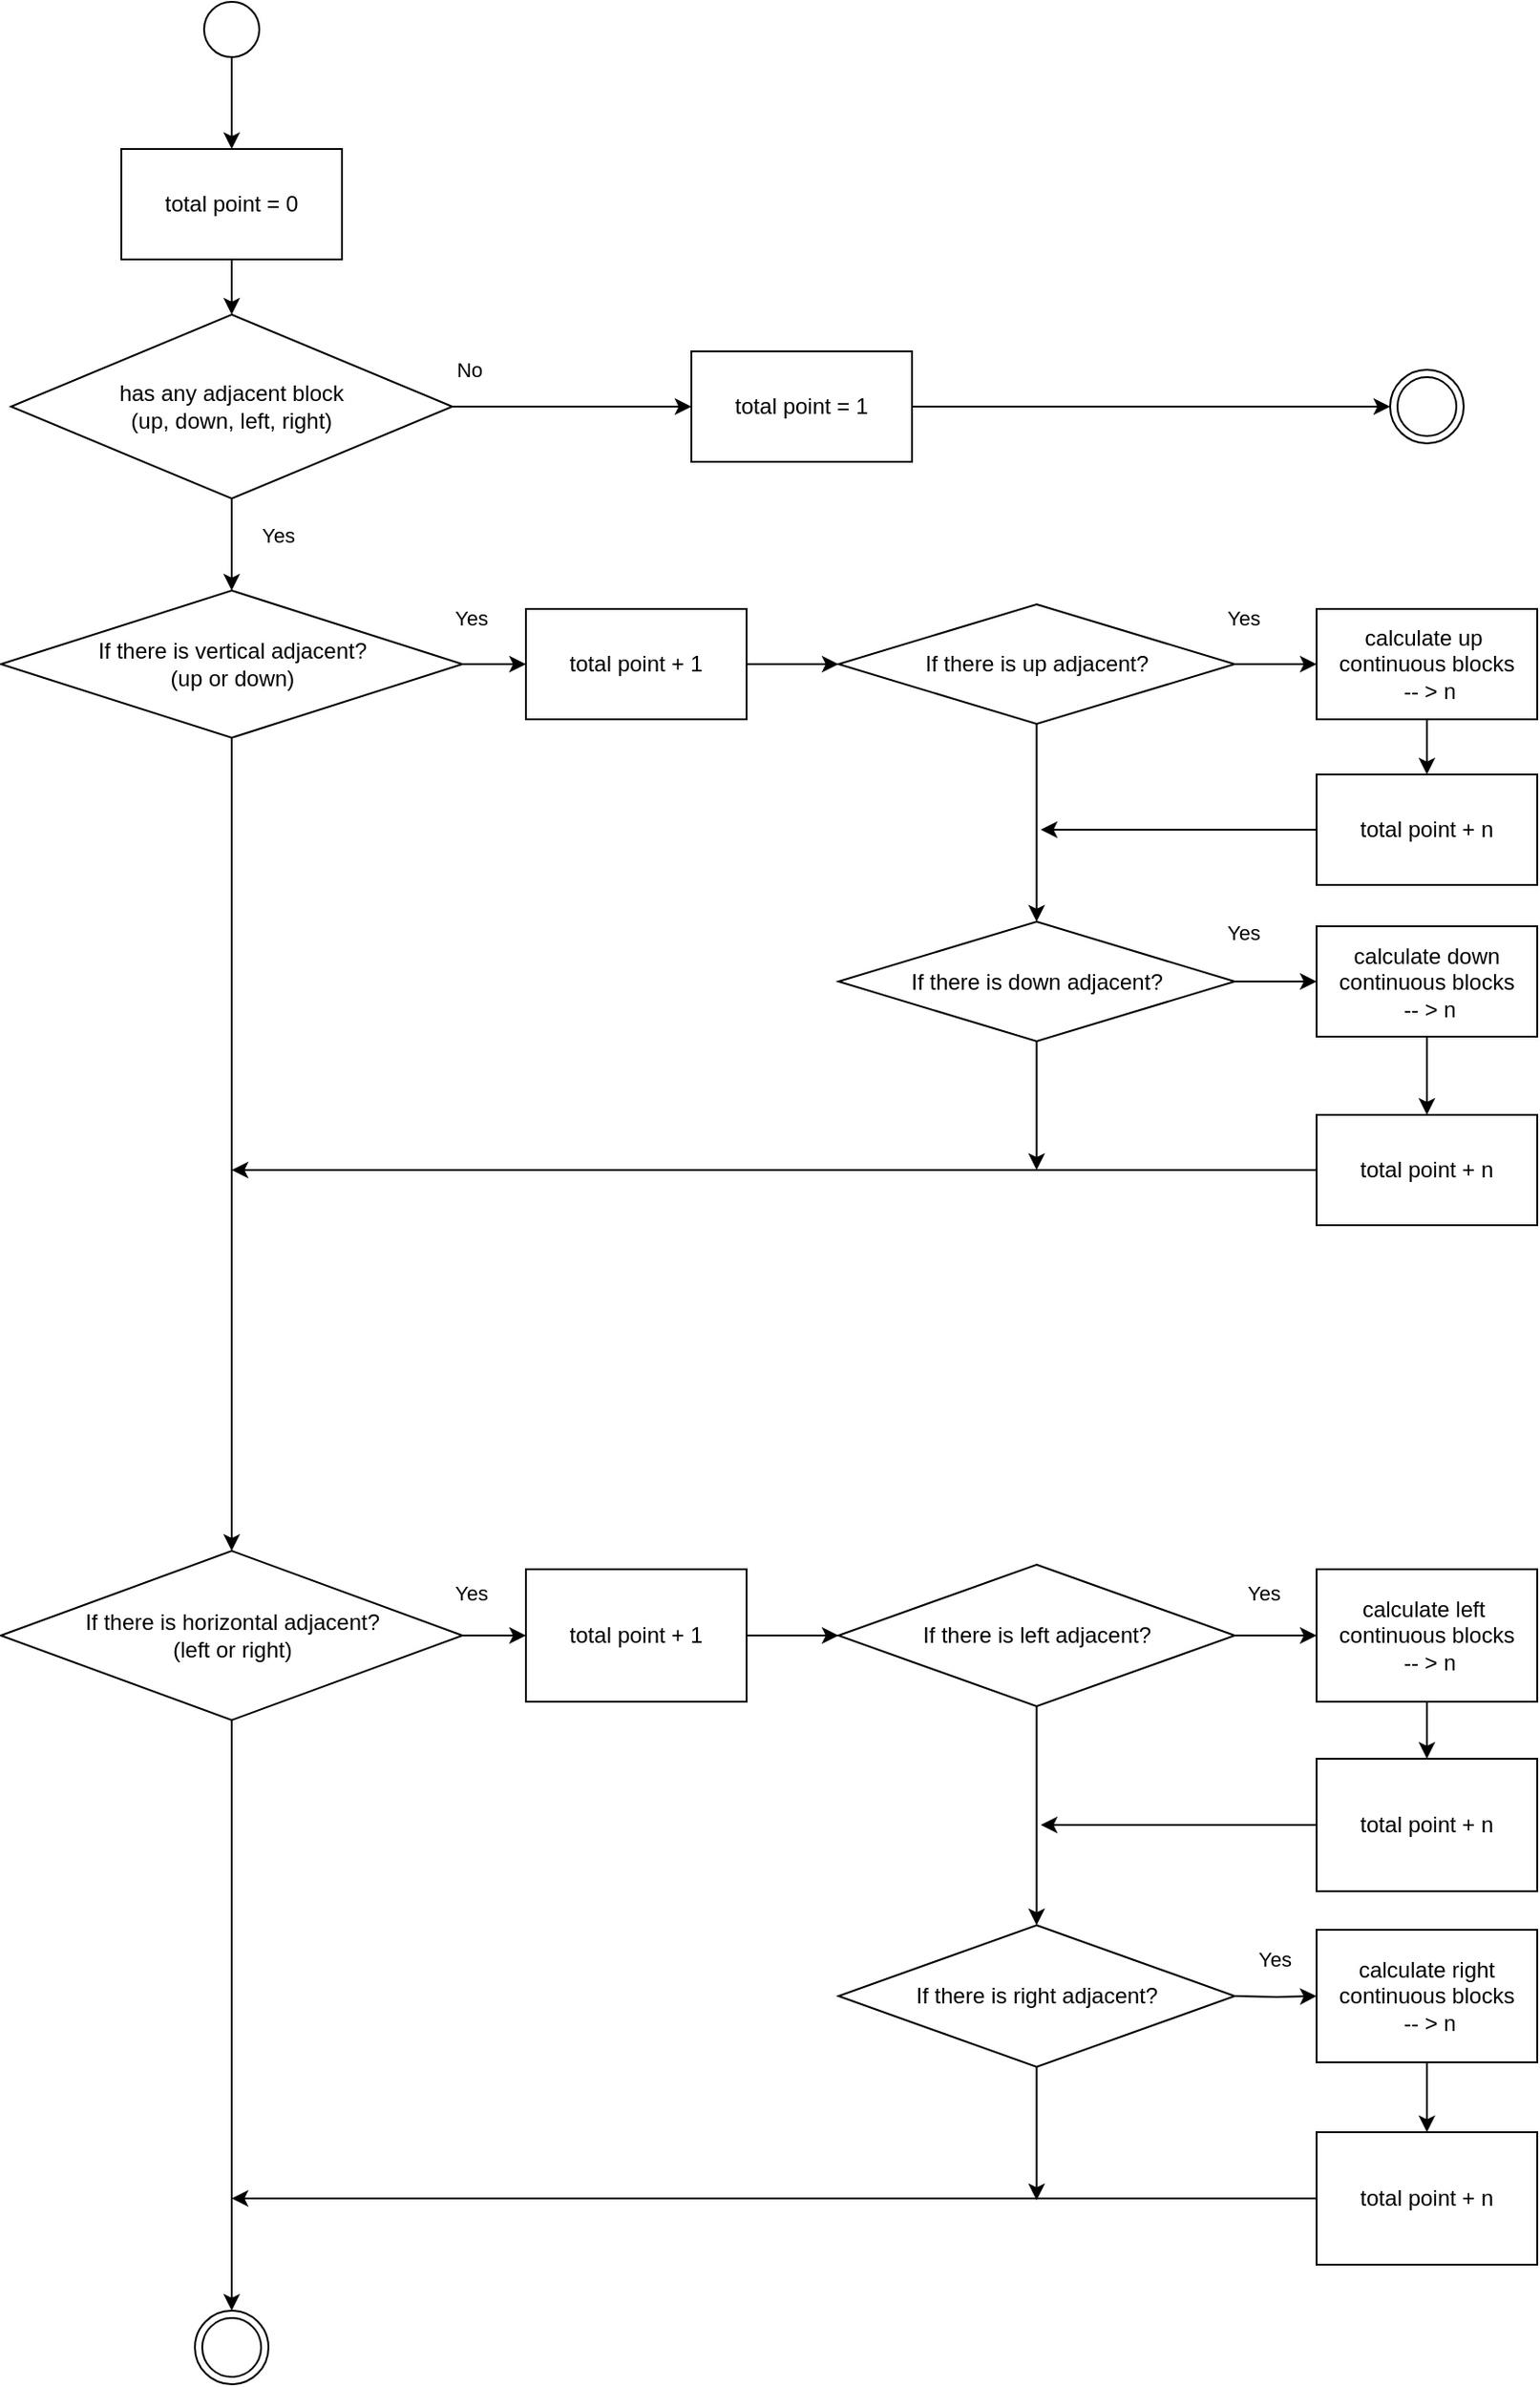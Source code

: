 <mxfile version="16.5.3" type="github">
  <diagram id="C5RBs43oDa-KdzZeNtuy" name="Page-1">
    <mxGraphModel dx="1451" dy="906" grid="1" gridSize="10" guides="1" tooltips="1" connect="1" arrows="1" fold="1" page="1" pageScale="1" pageWidth="1169" pageHeight="827" math="0" shadow="0">
      <root>
        <mxCell id="WIyWlLk6GJQsqaUBKTNV-0" />
        <mxCell id="WIyWlLk6GJQsqaUBKTNV-1" parent="WIyWlLk6GJQsqaUBKTNV-0" />
        <mxCell id="rhr_RA5fy2N263FaqUiL-4" value="" style="edgeStyle=orthogonalEdgeStyle;rounded=0;orthogonalLoop=1;jettySize=auto;html=1;entryX=0.5;entryY=0;entryDx=0;entryDy=0;" parent="WIyWlLk6GJQsqaUBKTNV-1" source="rhr_RA5fy2N263FaqUiL-0" target="rhr_RA5fy2N263FaqUiL-22" edge="1">
          <mxGeometry relative="1" as="geometry">
            <mxPoint x="265.5" y="245" as="targetPoint" />
          </mxGeometry>
        </mxCell>
        <mxCell id="rhr_RA5fy2N263FaqUiL-0" value="" style="ellipse;whiteSpace=wrap;html=1;" parent="WIyWlLk6GJQsqaUBKTNV-1" vertex="1">
          <mxGeometry x="185" y="75" width="30" height="30" as="geometry" />
        </mxCell>
        <mxCell id="rhr_RA5fy2N263FaqUiL-9" value="No" style="edgeStyle=orthogonalEdgeStyle;rounded=0;orthogonalLoop=1;jettySize=auto;html=1;" parent="WIyWlLk6GJQsqaUBKTNV-1" source="rhr_RA5fy2N263FaqUiL-5" target="rhr_RA5fy2N263FaqUiL-8" edge="1">
          <mxGeometry x="-0.871" y="20" relative="1" as="geometry">
            <mxPoint as="offset" />
          </mxGeometry>
        </mxCell>
        <mxCell id="rhr_RA5fy2N263FaqUiL-5" value="&lt;span&gt;has any adjacent block&lt;/span&gt;&lt;br&gt;&lt;span&gt;(up, down, left, right)&lt;/span&gt;" style="rhombus;whiteSpace=wrap;html=1;" parent="WIyWlLk6GJQsqaUBKTNV-1" vertex="1">
          <mxGeometry x="80" y="245" width="240" height="100" as="geometry" />
        </mxCell>
        <mxCell id="1CbmaMdHWTCuQY5xaJVL-36" style="edgeStyle=orthogonalEdgeStyle;rounded=0;orthogonalLoop=1;jettySize=auto;html=1;entryX=0;entryY=0.5;entryDx=0;entryDy=0;" parent="WIyWlLk6GJQsqaUBKTNV-1" source="rhr_RA5fy2N263FaqUiL-8" target="1CbmaMdHWTCuQY5xaJVL-35" edge="1">
          <mxGeometry relative="1" as="geometry" />
        </mxCell>
        <mxCell id="rhr_RA5fy2N263FaqUiL-8" value="total point = 1" style="whiteSpace=wrap;html=1;" parent="WIyWlLk6GJQsqaUBKTNV-1" vertex="1">
          <mxGeometry x="450" y="265" width="120" height="60" as="geometry" />
        </mxCell>
        <mxCell id="rhr_RA5fy2N263FaqUiL-17" value="Yes" style="edgeStyle=orthogonalEdgeStyle;rounded=0;orthogonalLoop=1;jettySize=auto;html=1;exitX=0.5;exitY=1;exitDx=0;exitDy=0;" parent="WIyWlLk6GJQsqaUBKTNV-1" source="rhr_RA5fy2N263FaqUiL-5" target="rhr_RA5fy2N263FaqUiL-16" edge="1">
          <mxGeometry x="-0.2" y="25" relative="1" as="geometry">
            <mxPoint x="265.5" y="445" as="sourcePoint" />
            <mxPoint as="offset" />
          </mxGeometry>
        </mxCell>
        <mxCell id="rhr_RA5fy2N263FaqUiL-28" value="Yes" style="edgeStyle=orthogonalEdgeStyle;rounded=0;orthogonalLoop=1;jettySize=auto;html=1;" parent="WIyWlLk6GJQsqaUBKTNV-1" source="rhr_RA5fy2N263FaqUiL-16" target="rhr_RA5fy2N263FaqUiL-27" edge="1">
          <mxGeometry x="-0.792" y="25" relative="1" as="geometry">
            <mxPoint as="offset" />
          </mxGeometry>
        </mxCell>
        <mxCell id="1CbmaMdHWTCuQY5xaJVL-10" style="edgeStyle=orthogonalEdgeStyle;rounded=0;orthogonalLoop=1;jettySize=auto;html=1;" parent="WIyWlLk6GJQsqaUBKTNV-1" source="rhr_RA5fy2N263FaqUiL-16" target="rhr_RA5fy2N263FaqUiL-18" edge="1">
          <mxGeometry relative="1" as="geometry" />
        </mxCell>
        <mxCell id="rhr_RA5fy2N263FaqUiL-16" value="If there is vertical adjacent?&lt;br&gt;(up or down)" style="rhombus;whiteSpace=wrap;html=1;" parent="WIyWlLk6GJQsqaUBKTNV-1" vertex="1">
          <mxGeometry x="74.5" y="395" width="251" height="80" as="geometry" />
        </mxCell>
        <mxCell id="1CbmaMdHWTCuQY5xaJVL-28" value="Yes" style="edgeStyle=orthogonalEdgeStyle;rounded=0;orthogonalLoop=1;jettySize=auto;html=1;" parent="WIyWlLk6GJQsqaUBKTNV-1" source="rhr_RA5fy2N263FaqUiL-18" target="1CbmaMdHWTCuQY5xaJVL-14" edge="1">
          <mxGeometry x="-0.793" y="23" relative="1" as="geometry">
            <mxPoint as="offset" />
          </mxGeometry>
        </mxCell>
        <mxCell id="1CbmaMdHWTCuQY5xaJVL-29" style="edgeStyle=orthogonalEdgeStyle;rounded=0;orthogonalLoop=1;jettySize=auto;html=1;entryX=0.5;entryY=0;entryDx=0;entryDy=0;" parent="WIyWlLk6GJQsqaUBKTNV-1" source="rhr_RA5fy2N263FaqUiL-18" target="1CbmaMdHWTCuQY5xaJVL-33" edge="1">
          <mxGeometry relative="1" as="geometry">
            <mxPoint x="200.0" y="1324.5" as="targetPoint" />
          </mxGeometry>
        </mxCell>
        <mxCell id="rhr_RA5fy2N263FaqUiL-18" value="If there is&amp;nbsp;horizontal adjacent?&lt;br&gt;(left or right)" style="rhombus;whiteSpace=wrap;html=1;" parent="WIyWlLk6GJQsqaUBKTNV-1" vertex="1">
          <mxGeometry x="74.5" y="917" width="251" height="92" as="geometry" />
        </mxCell>
        <mxCell id="rhr_RA5fy2N263FaqUiL-26" value="" style="edgeStyle=orthogonalEdgeStyle;rounded=0;orthogonalLoop=1;jettySize=auto;html=1;" parent="WIyWlLk6GJQsqaUBKTNV-1" source="rhr_RA5fy2N263FaqUiL-22" target="rhr_RA5fy2N263FaqUiL-5" edge="1">
          <mxGeometry relative="1" as="geometry" />
        </mxCell>
        <mxCell id="rhr_RA5fy2N263FaqUiL-22" value="total point = 0" style="whiteSpace=wrap;html=1;" parent="WIyWlLk6GJQsqaUBKTNV-1" vertex="1">
          <mxGeometry x="140" y="155" width="120" height="60" as="geometry" />
        </mxCell>
        <mxCell id="1CbmaMdHWTCuQY5xaJVL-0" value="" style="edgeStyle=orthogonalEdgeStyle;rounded=0;orthogonalLoop=1;jettySize=auto;html=1;" parent="WIyWlLk6GJQsqaUBKTNV-1" source="rhr_RA5fy2N263FaqUiL-27" target="rhr_RA5fy2N263FaqUiL-31" edge="1">
          <mxGeometry relative="1" as="geometry" />
        </mxCell>
        <mxCell id="rhr_RA5fy2N263FaqUiL-27" value="&lt;span&gt;total point + 1&lt;/span&gt;" style="whiteSpace=wrap;html=1;" parent="WIyWlLk6GJQsqaUBKTNV-1" vertex="1">
          <mxGeometry x="360" y="405" width="120" height="60" as="geometry" />
        </mxCell>
        <mxCell id="1CbmaMdHWTCuQY5xaJVL-1" value="Yes" style="edgeStyle=orthogonalEdgeStyle;rounded=0;orthogonalLoop=1;jettySize=auto;html=1;" parent="WIyWlLk6GJQsqaUBKTNV-1" source="rhr_RA5fy2N263FaqUiL-31" target="rhr_RA5fy2N263FaqUiL-36" edge="1">
          <mxGeometry x="-0.798" y="25" relative="1" as="geometry">
            <mxPoint as="offset" />
          </mxGeometry>
        </mxCell>
        <mxCell id="1CbmaMdHWTCuQY5xaJVL-5" style="edgeStyle=orthogonalEdgeStyle;rounded=0;orthogonalLoop=1;jettySize=auto;html=1;entryX=0.5;entryY=0;entryDx=0;entryDy=0;" parent="WIyWlLk6GJQsqaUBKTNV-1" source="rhr_RA5fy2N263FaqUiL-31" target="rhr_RA5fy2N263FaqUiL-40" edge="1">
          <mxGeometry relative="1" as="geometry">
            <mxPoint x="638" y="625" as="targetPoint" />
            <Array as="points" />
          </mxGeometry>
        </mxCell>
        <mxCell id="rhr_RA5fy2N263FaqUiL-31" value="If there is up adjacent?" style="rhombus;whiteSpace=wrap;html=1;" parent="WIyWlLk6GJQsqaUBKTNV-1" vertex="1">
          <mxGeometry x="530" y="402.5" width="215.5" height="65" as="geometry" />
        </mxCell>
        <mxCell id="1CbmaMdHWTCuQY5xaJVL-2" value="" style="edgeStyle=orthogonalEdgeStyle;rounded=0;orthogonalLoop=1;jettySize=auto;html=1;" parent="WIyWlLk6GJQsqaUBKTNV-1" source="rhr_RA5fy2N263FaqUiL-36" target="rhr_RA5fy2N263FaqUiL-43" edge="1">
          <mxGeometry relative="1" as="geometry" />
        </mxCell>
        <mxCell id="rhr_RA5fy2N263FaqUiL-36" value="calculate up&amp;nbsp;&lt;br&gt;continuous blocks&lt;br&gt;&amp;nbsp;-- &amp;gt; n" style="whiteSpace=wrap;html=1;" parent="WIyWlLk6GJQsqaUBKTNV-1" vertex="1">
          <mxGeometry x="790" y="405" width="120" height="60" as="geometry" />
        </mxCell>
        <mxCell id="rhr_RA5fy2N263FaqUiL-42" value="Yes" style="edgeStyle=orthogonalEdgeStyle;rounded=0;orthogonalLoop=1;jettySize=auto;html=1;" parent="WIyWlLk6GJQsqaUBKTNV-1" source="rhr_RA5fy2N263FaqUiL-40" target="rhr_RA5fy2N263FaqUiL-41" edge="1">
          <mxGeometry x="-0.798" y="28" relative="1" as="geometry">
            <mxPoint y="1" as="offset" />
          </mxGeometry>
        </mxCell>
        <mxCell id="lpQnkrZs5JLtIaT0zHzb-2" style="edgeStyle=orthogonalEdgeStyle;rounded=0;orthogonalLoop=1;jettySize=auto;html=1;" edge="1" parent="WIyWlLk6GJQsqaUBKTNV-1" source="rhr_RA5fy2N263FaqUiL-40">
          <mxGeometry relative="1" as="geometry">
            <mxPoint x="637.75" y="710" as="targetPoint" />
          </mxGeometry>
        </mxCell>
        <mxCell id="rhr_RA5fy2N263FaqUiL-40" value="If there is down adjacent?" style="rhombus;whiteSpace=wrap;html=1;" parent="WIyWlLk6GJQsqaUBKTNV-1" vertex="1">
          <mxGeometry x="530" y="575" width="215.5" height="65" as="geometry" />
        </mxCell>
        <mxCell id="1CbmaMdHWTCuQY5xaJVL-9" value="" style="edgeStyle=orthogonalEdgeStyle;rounded=0;orthogonalLoop=1;jettySize=auto;html=1;" parent="WIyWlLk6GJQsqaUBKTNV-1" source="rhr_RA5fy2N263FaqUiL-41" target="1CbmaMdHWTCuQY5xaJVL-8" edge="1">
          <mxGeometry relative="1" as="geometry" />
        </mxCell>
        <mxCell id="rhr_RA5fy2N263FaqUiL-41" value="calculate down continuous blocks&lt;br&gt;&amp;nbsp;-- &amp;gt; n" style="whiteSpace=wrap;html=1;" parent="WIyWlLk6GJQsqaUBKTNV-1" vertex="1">
          <mxGeometry x="790" y="577.5" width="120" height="60" as="geometry" />
        </mxCell>
        <mxCell id="1CbmaMdHWTCuQY5xaJVL-7" style="edgeStyle=orthogonalEdgeStyle;rounded=0;orthogonalLoop=1;jettySize=auto;html=1;" parent="WIyWlLk6GJQsqaUBKTNV-1" source="rhr_RA5fy2N263FaqUiL-43" edge="1">
          <mxGeometry relative="1" as="geometry">
            <mxPoint x="640" y="525.0" as="targetPoint" />
          </mxGeometry>
        </mxCell>
        <mxCell id="rhr_RA5fy2N263FaqUiL-43" value="&lt;span&gt;total point + n&lt;/span&gt;" style="whiteSpace=wrap;html=1;" parent="WIyWlLk6GJQsqaUBKTNV-1" vertex="1">
          <mxGeometry x="790" y="495" width="120" height="60" as="geometry" />
        </mxCell>
        <mxCell id="lpQnkrZs5JLtIaT0zHzb-1" style="edgeStyle=orthogonalEdgeStyle;rounded=0;orthogonalLoop=1;jettySize=auto;html=1;" edge="1" parent="WIyWlLk6GJQsqaUBKTNV-1" source="1CbmaMdHWTCuQY5xaJVL-8">
          <mxGeometry relative="1" as="geometry">
            <mxPoint x="200" y="710" as="targetPoint" />
          </mxGeometry>
        </mxCell>
        <mxCell id="1CbmaMdHWTCuQY5xaJVL-8" value="&lt;span&gt;total point + n&lt;/span&gt;" style="whiteSpace=wrap;html=1;" parent="WIyWlLk6GJQsqaUBKTNV-1" vertex="1">
          <mxGeometry x="790" y="680" width="120" height="60" as="geometry" />
        </mxCell>
        <mxCell id="1CbmaMdHWTCuQY5xaJVL-13" value="" style="edgeStyle=orthogonalEdgeStyle;rounded=0;orthogonalLoop=1;jettySize=auto;html=1;" parent="WIyWlLk6GJQsqaUBKTNV-1" source="1CbmaMdHWTCuQY5xaJVL-14" target="1CbmaMdHWTCuQY5xaJVL-17" edge="1">
          <mxGeometry relative="1" as="geometry" />
        </mxCell>
        <mxCell id="1CbmaMdHWTCuQY5xaJVL-14" value="&lt;span&gt;total point + 1&lt;/span&gt;" style="whiteSpace=wrap;html=1;" parent="WIyWlLk6GJQsqaUBKTNV-1" vertex="1">
          <mxGeometry x="360" y="927" width="120" height="72" as="geometry" />
        </mxCell>
        <mxCell id="1CbmaMdHWTCuQY5xaJVL-15" value="Yes" style="edgeStyle=orthogonalEdgeStyle;rounded=0;orthogonalLoop=1;jettySize=auto;html=1;" parent="WIyWlLk6GJQsqaUBKTNV-1" source="1CbmaMdHWTCuQY5xaJVL-17" target="1CbmaMdHWTCuQY5xaJVL-19" edge="1">
          <mxGeometry x="-0.348" y="23" relative="1" as="geometry">
            <mxPoint x="1" as="offset" />
          </mxGeometry>
        </mxCell>
        <mxCell id="1CbmaMdHWTCuQY5xaJVL-16" style="edgeStyle=orthogonalEdgeStyle;rounded=0;orthogonalLoop=1;jettySize=auto;html=1;entryX=0.5;entryY=0;entryDx=0;entryDy=0;" parent="WIyWlLk6GJQsqaUBKTNV-1" source="1CbmaMdHWTCuQY5xaJVL-17" target="1CbmaMdHWTCuQY5xaJVL-21" edge="1">
          <mxGeometry relative="1" as="geometry">
            <mxPoint x="638" y="1147" as="targetPoint" />
            <Array as="points" />
          </mxGeometry>
        </mxCell>
        <mxCell id="1CbmaMdHWTCuQY5xaJVL-17" value="If there is left&amp;nbsp;adjacent?" style="rhombus;whiteSpace=wrap;html=1;" parent="WIyWlLk6GJQsqaUBKTNV-1" vertex="1">
          <mxGeometry x="530" y="924.5" width="215.5" height="77" as="geometry" />
        </mxCell>
        <mxCell id="1CbmaMdHWTCuQY5xaJVL-18" value="" style="edgeStyle=orthogonalEdgeStyle;rounded=0;orthogonalLoop=1;jettySize=auto;html=1;" parent="WIyWlLk6GJQsqaUBKTNV-1" source="1CbmaMdHWTCuQY5xaJVL-19" target="1CbmaMdHWTCuQY5xaJVL-25" edge="1">
          <mxGeometry relative="1" as="geometry" />
        </mxCell>
        <mxCell id="1CbmaMdHWTCuQY5xaJVL-19" value="calculate left&amp;nbsp;&lt;br&gt;continuous blocks&lt;br&gt;&amp;nbsp;-- &amp;gt; n" style="whiteSpace=wrap;html=1;" parent="WIyWlLk6GJQsqaUBKTNV-1" vertex="1">
          <mxGeometry x="790" y="927" width="120" height="72" as="geometry" />
        </mxCell>
        <mxCell id="1CbmaMdHWTCuQY5xaJVL-20" value="Yes" style="edgeStyle=orthogonalEdgeStyle;rounded=0;orthogonalLoop=1;jettySize=auto;html=1;" parent="WIyWlLk6GJQsqaUBKTNV-1" target="1CbmaMdHWTCuQY5xaJVL-23" edge="1">
          <mxGeometry x="-0.335" y="22" relative="1" as="geometry">
            <mxPoint x="6" y="2" as="offset" />
            <mxPoint x="745.5" y="1159" as="sourcePoint" />
          </mxGeometry>
        </mxCell>
        <mxCell id="lpQnkrZs5JLtIaT0zHzb-3" style="edgeStyle=orthogonalEdgeStyle;rounded=0;orthogonalLoop=1;jettySize=auto;html=1;" edge="1" parent="WIyWlLk6GJQsqaUBKTNV-1" source="1CbmaMdHWTCuQY5xaJVL-21">
          <mxGeometry relative="1" as="geometry">
            <mxPoint x="637.75" y="1270" as="targetPoint" />
          </mxGeometry>
        </mxCell>
        <mxCell id="1CbmaMdHWTCuQY5xaJVL-21" value="If there is right adjacent?" style="rhombus;whiteSpace=wrap;html=1;" parent="WIyWlLk6GJQsqaUBKTNV-1" vertex="1">
          <mxGeometry x="530" y="1120.5" width="215.5" height="77" as="geometry" />
        </mxCell>
        <mxCell id="1CbmaMdHWTCuQY5xaJVL-22" value="" style="edgeStyle=orthogonalEdgeStyle;rounded=0;orthogonalLoop=1;jettySize=auto;html=1;" parent="WIyWlLk6GJQsqaUBKTNV-1" source="1CbmaMdHWTCuQY5xaJVL-23" target="1CbmaMdHWTCuQY5xaJVL-27" edge="1">
          <mxGeometry relative="1" as="geometry" />
        </mxCell>
        <mxCell id="1CbmaMdHWTCuQY5xaJVL-23" value="calculate right continuous blocks&lt;br&gt;&amp;nbsp;-- &amp;gt; n" style="whiteSpace=wrap;html=1;" parent="WIyWlLk6GJQsqaUBKTNV-1" vertex="1">
          <mxGeometry x="790" y="1123" width="120" height="72" as="geometry" />
        </mxCell>
        <mxCell id="1CbmaMdHWTCuQY5xaJVL-32" style="edgeStyle=orthogonalEdgeStyle;rounded=0;orthogonalLoop=1;jettySize=auto;html=1;" parent="WIyWlLk6GJQsqaUBKTNV-1" source="1CbmaMdHWTCuQY5xaJVL-25" edge="1">
          <mxGeometry relative="1" as="geometry">
            <mxPoint x="640" y="1066" as="targetPoint" />
          </mxGeometry>
        </mxCell>
        <mxCell id="1CbmaMdHWTCuQY5xaJVL-25" value="&lt;span&gt;total point + n&lt;/span&gt;" style="whiteSpace=wrap;html=1;" parent="WIyWlLk6GJQsqaUBKTNV-1" vertex="1">
          <mxGeometry x="790" y="1030" width="120" height="72" as="geometry" />
        </mxCell>
        <mxCell id="1CbmaMdHWTCuQY5xaJVL-31" style="edgeStyle=orthogonalEdgeStyle;rounded=0;orthogonalLoop=1;jettySize=auto;html=1;" parent="WIyWlLk6GJQsqaUBKTNV-1" source="1CbmaMdHWTCuQY5xaJVL-27" edge="1">
          <mxGeometry relative="1" as="geometry">
            <mxPoint x="200" y="1269" as="targetPoint" />
            <Array as="points">
              <mxPoint x="640" y="1269" />
            </Array>
          </mxGeometry>
        </mxCell>
        <mxCell id="1CbmaMdHWTCuQY5xaJVL-27" value="&lt;span&gt;total point + n&lt;/span&gt;" style="whiteSpace=wrap;html=1;" parent="WIyWlLk6GJQsqaUBKTNV-1" vertex="1">
          <mxGeometry x="790" y="1233" width="120" height="72" as="geometry" />
        </mxCell>
        <mxCell id="1CbmaMdHWTCuQY5xaJVL-33" value="" style="ellipse;shape=doubleEllipse;whiteSpace=wrap;html=1;aspect=fixed;" parent="WIyWlLk6GJQsqaUBKTNV-1" vertex="1">
          <mxGeometry x="180" y="1330" width="40" height="40" as="geometry" />
        </mxCell>
        <mxCell id="1CbmaMdHWTCuQY5xaJVL-35" value="" style="ellipse;shape=doubleEllipse;whiteSpace=wrap;html=1;aspect=fixed;" parent="WIyWlLk6GJQsqaUBKTNV-1" vertex="1">
          <mxGeometry x="830" y="275" width="40" height="40" as="geometry" />
        </mxCell>
      </root>
    </mxGraphModel>
  </diagram>
</mxfile>
